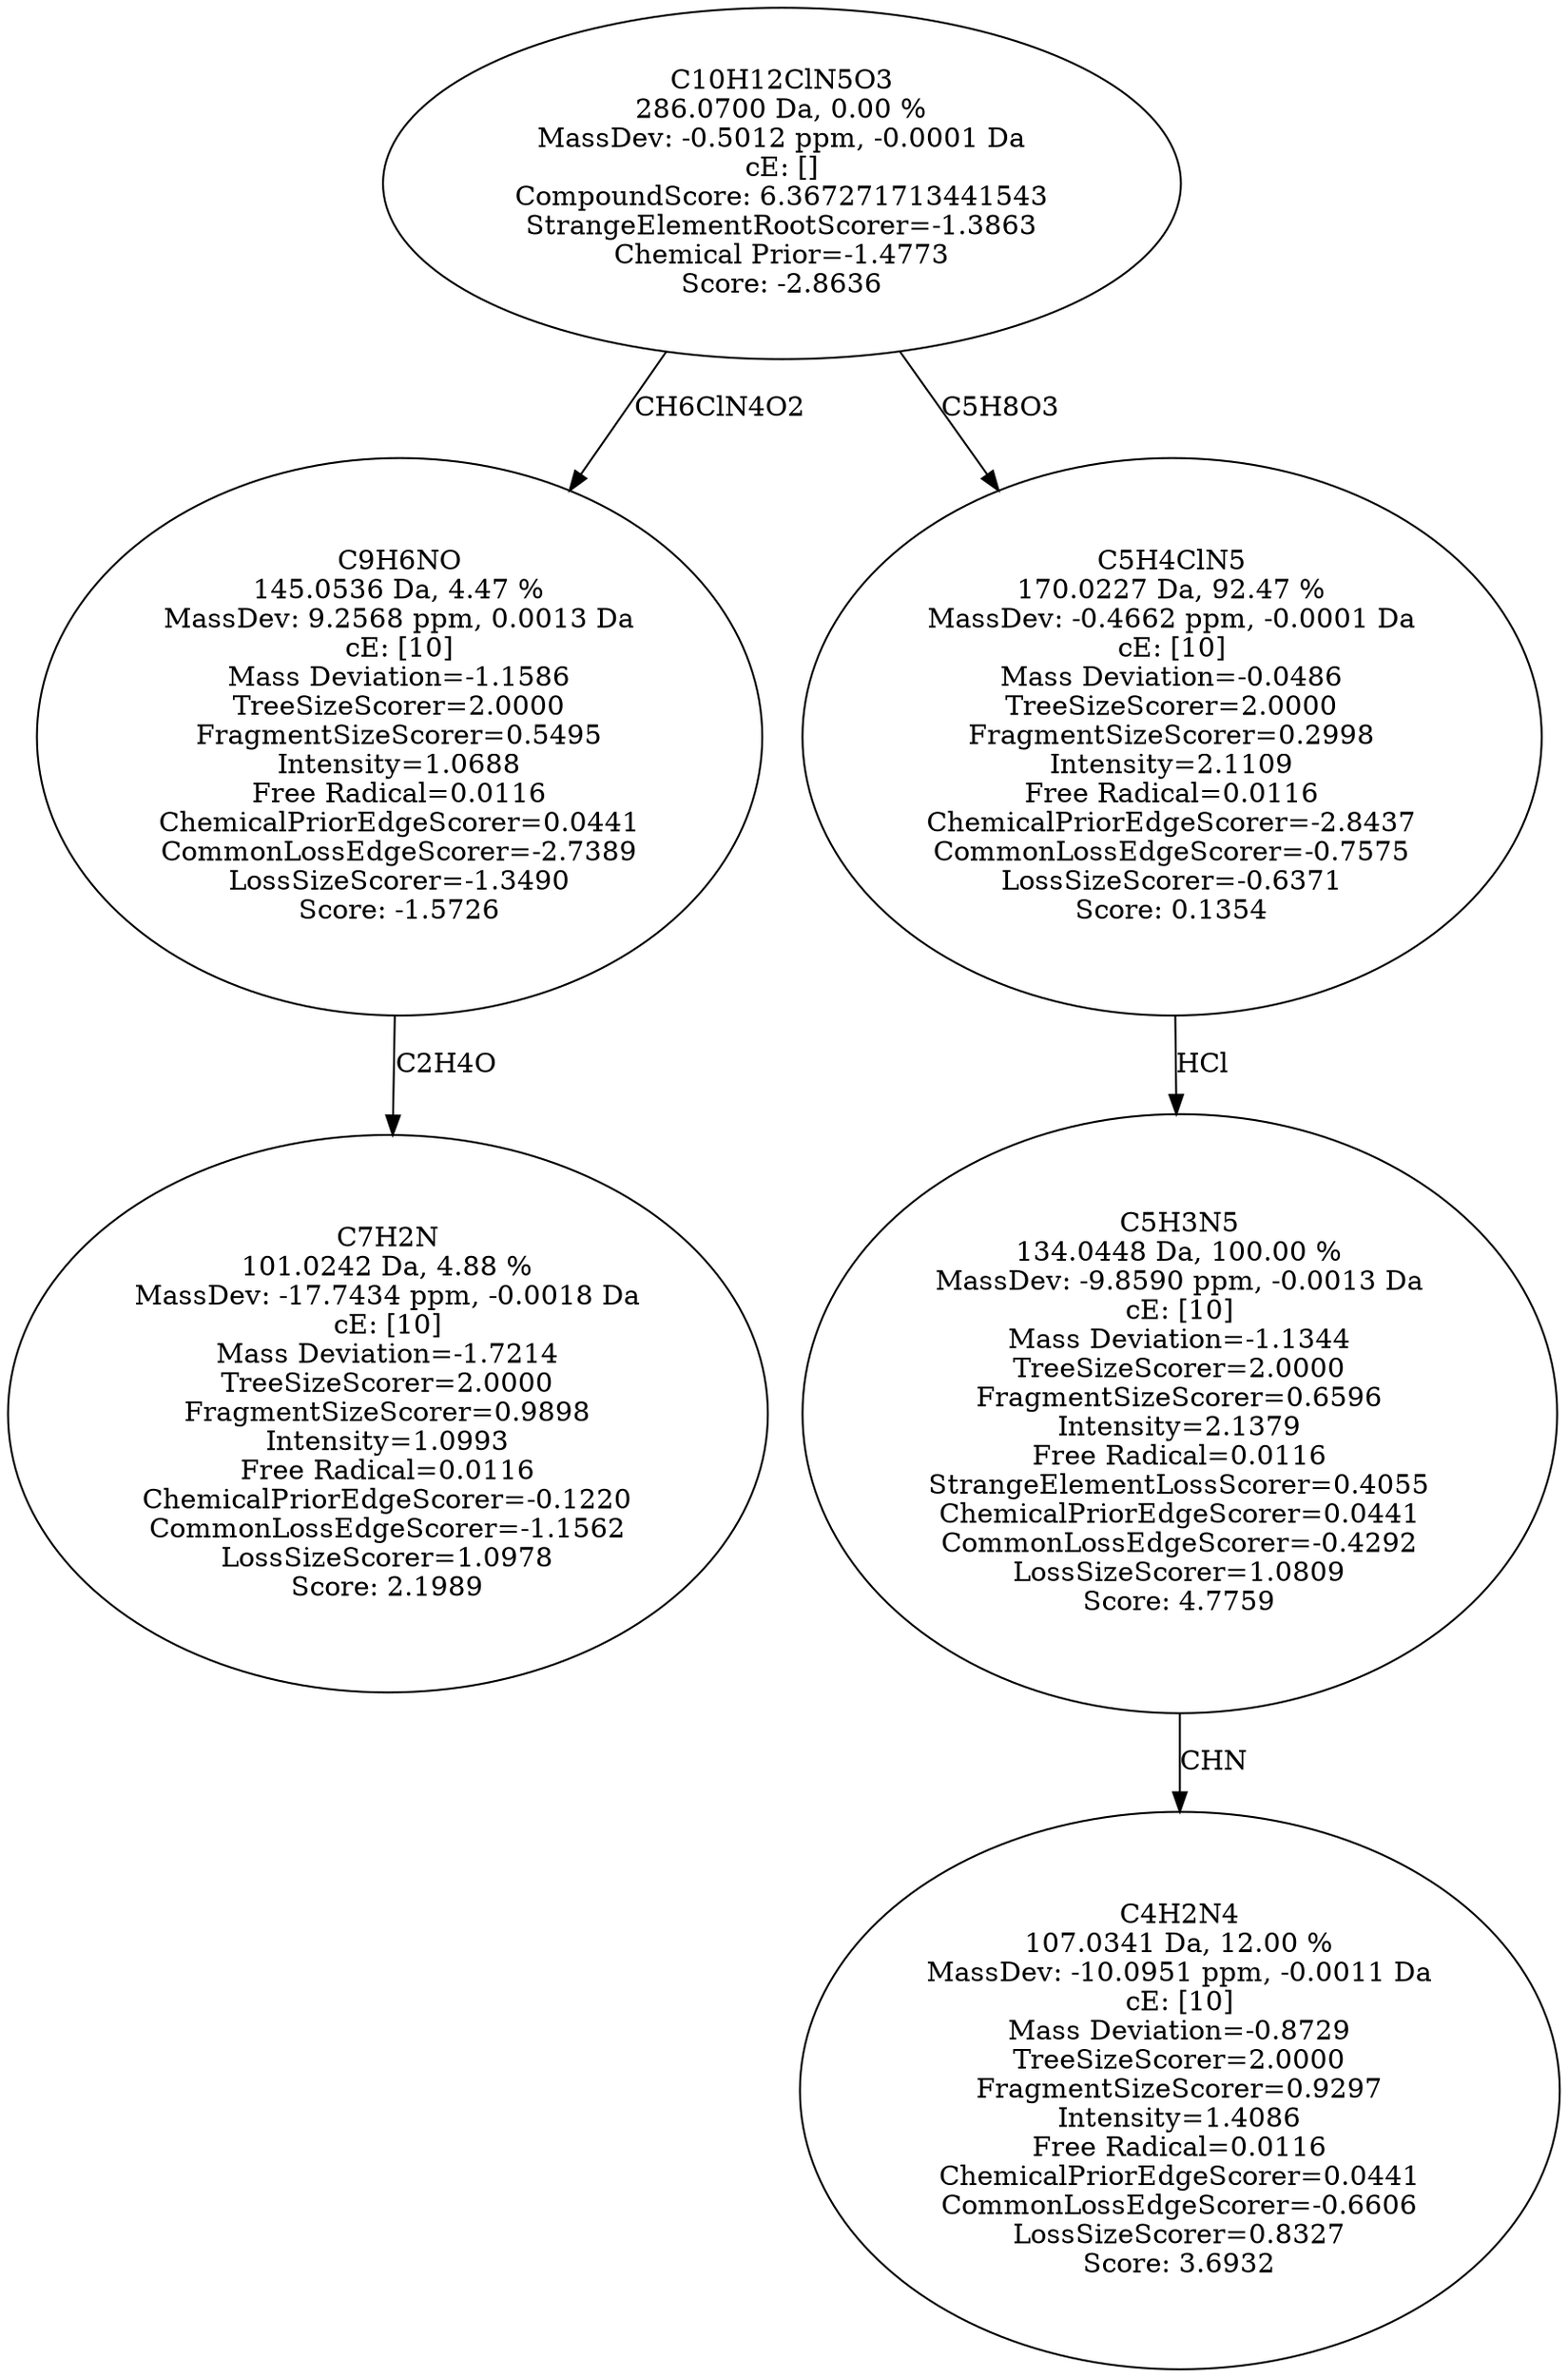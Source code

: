strict digraph {
v1 [label="C7H2N\n101.0242 Da, 4.88 %\nMassDev: -17.7434 ppm, -0.0018 Da\ncE: [10]\nMass Deviation=-1.7214\nTreeSizeScorer=2.0000\nFragmentSizeScorer=0.9898\nIntensity=1.0993\nFree Radical=0.0116\nChemicalPriorEdgeScorer=-0.1220\nCommonLossEdgeScorer=-1.1562\nLossSizeScorer=1.0978\nScore: 2.1989"];
v2 [label="C9H6NO\n145.0536 Da, 4.47 %\nMassDev: 9.2568 ppm, 0.0013 Da\ncE: [10]\nMass Deviation=-1.1586\nTreeSizeScorer=2.0000\nFragmentSizeScorer=0.5495\nIntensity=1.0688\nFree Radical=0.0116\nChemicalPriorEdgeScorer=0.0441\nCommonLossEdgeScorer=-2.7389\nLossSizeScorer=-1.3490\nScore: -1.5726"];
v3 [label="C4H2N4\n107.0341 Da, 12.00 %\nMassDev: -10.0951 ppm, -0.0011 Da\ncE: [10]\nMass Deviation=-0.8729\nTreeSizeScorer=2.0000\nFragmentSizeScorer=0.9297\nIntensity=1.4086\nFree Radical=0.0116\nChemicalPriorEdgeScorer=0.0441\nCommonLossEdgeScorer=-0.6606\nLossSizeScorer=0.8327\nScore: 3.6932"];
v4 [label="C5H3N5\n134.0448 Da, 100.00 %\nMassDev: -9.8590 ppm, -0.0013 Da\ncE: [10]\nMass Deviation=-1.1344\nTreeSizeScorer=2.0000\nFragmentSizeScorer=0.6596\nIntensity=2.1379\nFree Radical=0.0116\nStrangeElementLossScorer=0.4055\nChemicalPriorEdgeScorer=0.0441\nCommonLossEdgeScorer=-0.4292\nLossSizeScorer=1.0809\nScore: 4.7759"];
v5 [label="C5H4ClN5\n170.0227 Da, 92.47 %\nMassDev: -0.4662 ppm, -0.0001 Da\ncE: [10]\nMass Deviation=-0.0486\nTreeSizeScorer=2.0000\nFragmentSizeScorer=0.2998\nIntensity=2.1109\nFree Radical=0.0116\nChemicalPriorEdgeScorer=-2.8437\nCommonLossEdgeScorer=-0.7575\nLossSizeScorer=-0.6371\nScore: 0.1354"];
v6 [label="C10H12ClN5O3\n286.0700 Da, 0.00 %\nMassDev: -0.5012 ppm, -0.0001 Da\ncE: []\nCompoundScore: 6.367271713441543\nStrangeElementRootScorer=-1.3863\nChemical Prior=-1.4773\nScore: -2.8636"];
v2 -> v1 [label="C2H4O"];
v6 -> v2 [label="CH6ClN4O2"];
v4 -> v3 [label="CHN"];
v5 -> v4 [label="HCl"];
v6 -> v5 [label="C5H8O3"];
}